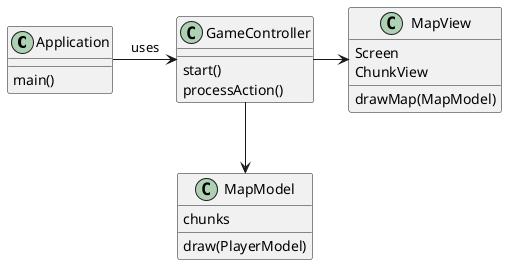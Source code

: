 @startuml
class Application{
  main()
}
class GameController{
  start()
  processAction()
}
class MapView{
  Screen
  ChunkView
  drawMap(MapModel)
}
class MapModel{
  chunks
  draw(PlayerModel)
}
Application -> GameController : uses
GameController -> MapView
GameController --> MapModel
@enduml